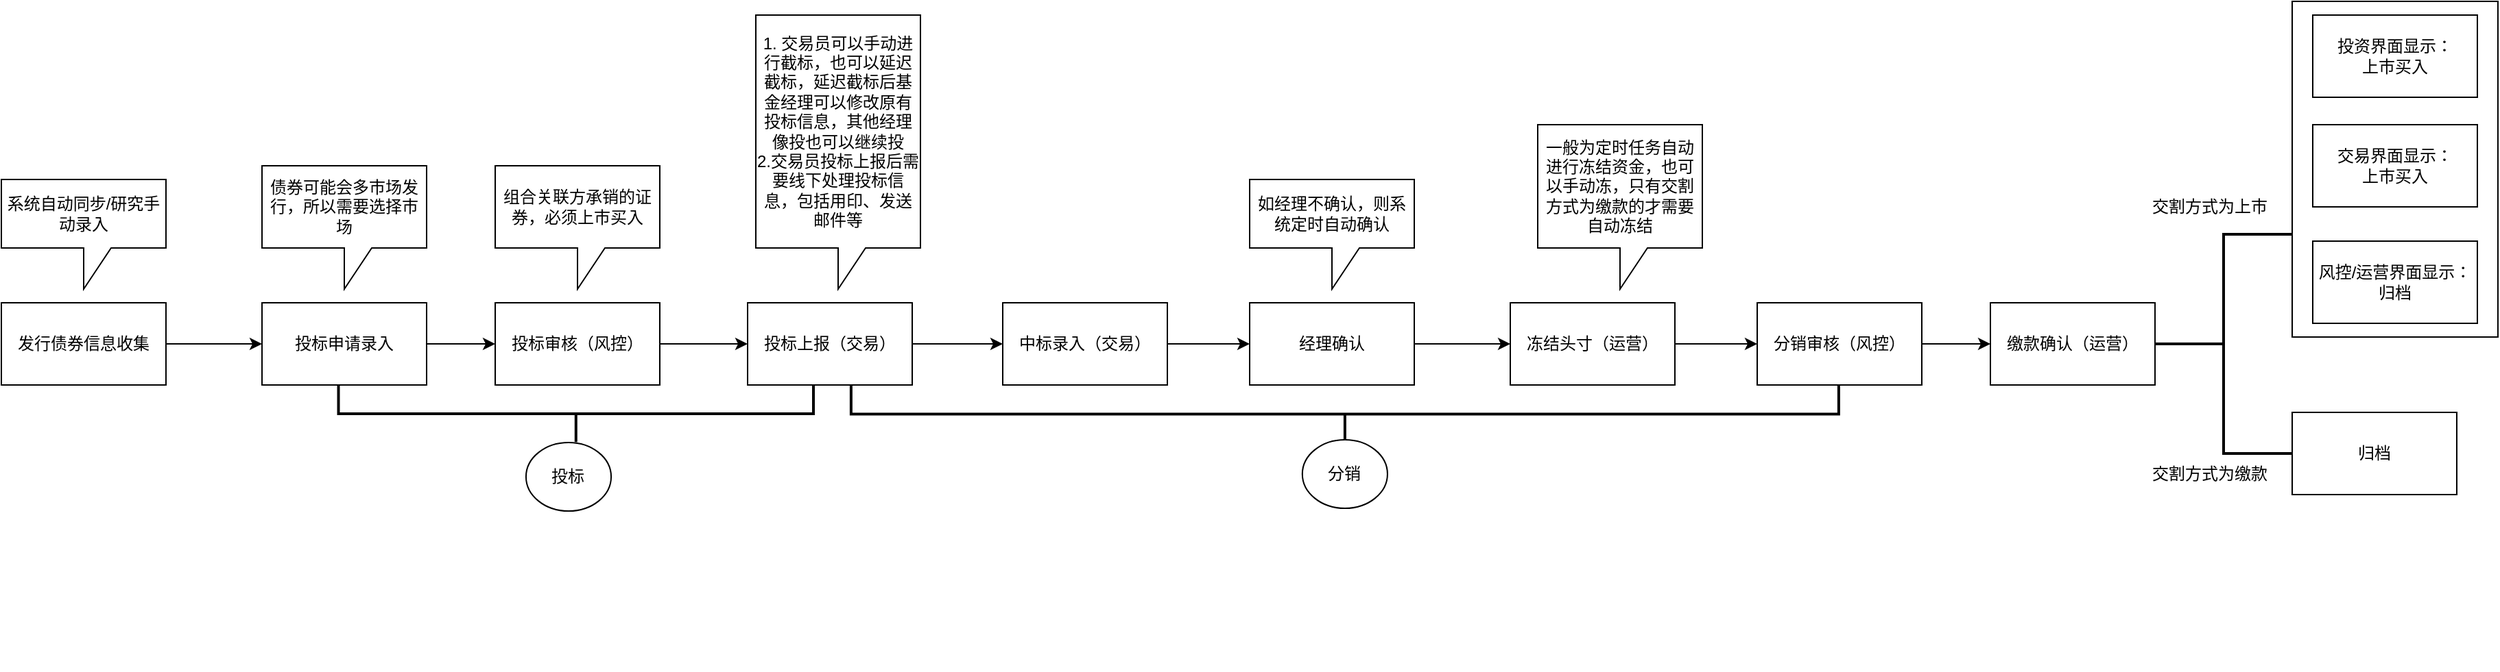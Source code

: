 <mxfile version="21.6.5" type="github">
  <diagram name="Page-1" id="9l_n-vJ5dFMjZLFDEs7Z">
    <mxGraphModel dx="3267" dy="1315" grid="1" gridSize="10" guides="1" tooltips="1" connect="1" arrows="1" fold="1" page="1" pageScale="1" pageWidth="827" pageHeight="1169" math="0" shadow="0">
      <root>
        <mxCell id="0" />
        <mxCell id="1" parent="0" />
        <mxCell id="hEPiWNOAB4XM48eltgoP-20" style="edgeStyle=orthogonalEdgeStyle;rounded=0;orthogonalLoop=1;jettySize=auto;html=1;entryX=0;entryY=0.5;entryDx=0;entryDy=0;" parent="1" source="hEPiWNOAB4XM48eltgoP-1" target="hEPiWNOAB4XM48eltgoP-2" edge="1">
          <mxGeometry relative="1" as="geometry" />
        </mxCell>
        <mxCell id="hEPiWNOAB4XM48eltgoP-1" value="投标申请录入" style="rounded=0;whiteSpace=wrap;html=1;" parent="1" vertex="1">
          <mxGeometry x="60" y="350" width="120" height="60" as="geometry" />
        </mxCell>
        <mxCell id="hEPiWNOAB4XM48eltgoP-21" style="edgeStyle=orthogonalEdgeStyle;rounded=0;orthogonalLoop=1;jettySize=auto;html=1;entryX=0;entryY=0.5;entryDx=0;entryDy=0;" parent="1" source="hEPiWNOAB4XM48eltgoP-2" target="hEPiWNOAB4XM48eltgoP-5" edge="1">
          <mxGeometry relative="1" as="geometry" />
        </mxCell>
        <mxCell id="hEPiWNOAB4XM48eltgoP-2" value="投标审核（风控）" style="rounded=0;whiteSpace=wrap;html=1;" parent="1" vertex="1">
          <mxGeometry x="230" y="350" width="120" height="60" as="geometry" />
        </mxCell>
        <mxCell id="hEPiWNOAB4XM48eltgoP-23" style="edgeStyle=orthogonalEdgeStyle;rounded=0;orthogonalLoop=1;jettySize=auto;html=1;" parent="1" source="hEPiWNOAB4XM48eltgoP-5" target="hEPiWNOAB4XM48eltgoP-6" edge="1">
          <mxGeometry relative="1" as="geometry" />
        </mxCell>
        <mxCell id="hEPiWNOAB4XM48eltgoP-5" value="投标上报（交易）" style="rounded=0;whiteSpace=wrap;html=1;" parent="1" vertex="1">
          <mxGeometry x="414" y="350" width="120" height="60" as="geometry" />
        </mxCell>
        <mxCell id="hEPiWNOAB4XM48eltgoP-24" style="edgeStyle=orthogonalEdgeStyle;rounded=0;orthogonalLoop=1;jettySize=auto;html=1;entryX=0;entryY=0.5;entryDx=0;entryDy=0;" parent="1" source="hEPiWNOAB4XM48eltgoP-6" target="hEPiWNOAB4XM48eltgoP-7" edge="1">
          <mxGeometry relative="1" as="geometry" />
        </mxCell>
        <mxCell id="hEPiWNOAB4XM48eltgoP-6" value="中标录入（交易）" style="rounded=0;whiteSpace=wrap;html=1;" parent="1" vertex="1">
          <mxGeometry x="600" y="350" width="120" height="60" as="geometry" />
        </mxCell>
        <mxCell id="hEPiWNOAB4XM48eltgoP-25" style="edgeStyle=orthogonalEdgeStyle;rounded=0;orthogonalLoop=1;jettySize=auto;html=1;entryX=0;entryY=0.5;entryDx=0;entryDy=0;" parent="1" source="hEPiWNOAB4XM48eltgoP-7" target="hEPiWNOAB4XM48eltgoP-8" edge="1">
          <mxGeometry relative="1" as="geometry" />
        </mxCell>
        <mxCell id="hEPiWNOAB4XM48eltgoP-7" value="经理确认" style="rounded=0;whiteSpace=wrap;html=1;" parent="1" vertex="1">
          <mxGeometry x="780" y="350" width="120" height="60" as="geometry" />
        </mxCell>
        <mxCell id="hEPiWNOAB4XM48eltgoP-26" style="edgeStyle=orthogonalEdgeStyle;rounded=0;orthogonalLoop=1;jettySize=auto;html=1;entryX=0;entryY=0.5;entryDx=0;entryDy=0;" parent="1" source="hEPiWNOAB4XM48eltgoP-8" target="hEPiWNOAB4XM48eltgoP-9" edge="1">
          <mxGeometry relative="1" as="geometry" />
        </mxCell>
        <mxCell id="hEPiWNOAB4XM48eltgoP-8" value="冻结头寸（运营）" style="rounded=0;whiteSpace=wrap;html=1;" parent="1" vertex="1">
          <mxGeometry x="970" y="350" width="120" height="60" as="geometry" />
        </mxCell>
        <mxCell id="hEPiWNOAB4XM48eltgoP-27" style="edgeStyle=orthogonalEdgeStyle;rounded=0;orthogonalLoop=1;jettySize=auto;html=1;entryX=0;entryY=0.5;entryDx=0;entryDy=0;" parent="1" source="hEPiWNOAB4XM48eltgoP-9" target="hEPiWNOAB4XM48eltgoP-10" edge="1">
          <mxGeometry relative="1" as="geometry" />
        </mxCell>
        <mxCell id="hEPiWNOAB4XM48eltgoP-9" value="分销审核（风控）" style="rounded=0;whiteSpace=wrap;html=1;" parent="1" vertex="1">
          <mxGeometry x="1150" y="350" width="120" height="60" as="geometry" />
        </mxCell>
        <mxCell id="hEPiWNOAB4XM48eltgoP-10" value="缴款确认（运营）" style="rounded=0;whiteSpace=wrap;html=1;" parent="1" vertex="1">
          <mxGeometry x="1320" y="350" width="120" height="60" as="geometry" />
        </mxCell>
        <mxCell id="hEPiWNOAB4XM48eltgoP-17" value="" style="group" parent="1" vertex="1" connectable="0">
          <mxGeometry x="109" y="406" width="331" height="212.5" as="geometry" />
        </mxCell>
        <mxCell id="hEPiWNOAB4XM48eltgoP-14" value="" style="strokeWidth=2;html=1;shape=mxgraph.flowchart.annotation_2;align=left;labelPosition=right;pointerEvents=1;rotation=-90;" parent="hEPiWNOAB4XM48eltgoP-17" vertex="1">
          <mxGeometry x="159.19" y="-148.12" width="41.38" height="346.25" as="geometry" />
        </mxCell>
        <mxCell id="hEPiWNOAB4XM48eltgoP-16" value="投标" style="ellipse;whiteSpace=wrap;html=1;" parent="hEPiWNOAB4XM48eltgoP-17" vertex="1">
          <mxGeometry x="143.469" y="46" width="62.062" height="50" as="geometry" />
        </mxCell>
        <mxCell id="hEPiWNOAB4XM48eltgoP-18" value="" style="strokeWidth=2;html=1;shape=mxgraph.flowchart.annotation_2;align=left;labelPosition=right;pointerEvents=1;rotation=-90;" parent="1" vertex="1">
          <mxGeometry x="828.75" y="71.25" width="41.38" height="720" as="geometry" />
        </mxCell>
        <mxCell id="hEPiWNOAB4XM48eltgoP-19" value="分销" style="ellipse;whiteSpace=wrap;html=1;" parent="1" vertex="1">
          <mxGeometry x="818.409" y="450" width="62.062" height="50" as="geometry" />
        </mxCell>
        <mxCell id="M6cpoT_YFVFPnxx10Tcq-2" style="edgeStyle=orthogonalEdgeStyle;rounded=0;orthogonalLoop=1;jettySize=auto;html=1;" edge="1" parent="1" source="M6cpoT_YFVFPnxx10Tcq-1" target="hEPiWNOAB4XM48eltgoP-1">
          <mxGeometry relative="1" as="geometry" />
        </mxCell>
        <mxCell id="M6cpoT_YFVFPnxx10Tcq-1" value="发行债券信息收集&lt;br&gt;" style="rounded=0;whiteSpace=wrap;html=1;" vertex="1" parent="1">
          <mxGeometry x="-130" y="350" width="120" height="60" as="geometry" />
        </mxCell>
        <mxCell id="M6cpoT_YFVFPnxx10Tcq-3" value="如经理不确认，则系统定时自动确认" style="shape=callout;whiteSpace=wrap;html=1;perimeter=calloutPerimeter;" vertex="1" parent="1">
          <mxGeometry x="780" y="260" width="120" height="80" as="geometry" />
        </mxCell>
        <mxCell id="M6cpoT_YFVFPnxx10Tcq-4" value="系统自动同步/研究手动录入" style="shape=callout;whiteSpace=wrap;html=1;perimeter=calloutPerimeter;" vertex="1" parent="1">
          <mxGeometry x="-130" y="260" width="120" height="80" as="geometry" />
        </mxCell>
        <mxCell id="M6cpoT_YFVFPnxx10Tcq-5" value="1. 交易员可以手动进行截标，也可以延迟截标，延迟截标后基金经理可以修改原有投标信息，其他经理像投也可以继续投&lt;br&gt;2.交易员投标上报后需要线下处理投标信息，包括用印、发送邮件等" style="shape=callout;whiteSpace=wrap;html=1;perimeter=calloutPerimeter;" vertex="1" parent="1">
          <mxGeometry x="420" y="140" width="120" height="200" as="geometry" />
        </mxCell>
        <mxCell id="M6cpoT_YFVFPnxx10Tcq-6" value="一般为定时任务自动进行冻结资金，也可以手动冻，只有交割方式为缴款的才需要自动冻结" style="shape=callout;whiteSpace=wrap;html=1;perimeter=calloutPerimeter;" vertex="1" parent="1">
          <mxGeometry x="990" y="220" width="120" height="120" as="geometry" />
        </mxCell>
        <mxCell id="M6cpoT_YFVFPnxx10Tcq-7" value="债券可能会多市场发行，所以需要选择市场" style="shape=callout;whiteSpace=wrap;html=1;perimeter=calloutPerimeter;" vertex="1" parent="1">
          <mxGeometry x="60" y="250" width="120" height="90" as="geometry" />
        </mxCell>
        <mxCell id="M6cpoT_YFVFPnxx10Tcq-8" value="组合关联方承销的证券，必须上市买入" style="shape=callout;whiteSpace=wrap;html=1;perimeter=calloutPerimeter;" vertex="1" parent="1">
          <mxGeometry x="230" y="250" width="120" height="90" as="geometry" />
        </mxCell>
        <mxCell id="M6cpoT_YFVFPnxx10Tcq-9" value="" style="strokeWidth=2;html=1;shape=mxgraph.flowchart.annotation_2;align=left;labelPosition=right;pointerEvents=1;" vertex="1" parent="1">
          <mxGeometry x="1440" y="300" width="100" height="160" as="geometry" />
        </mxCell>
        <mxCell id="M6cpoT_YFVFPnxx10Tcq-11" value="归档" style="rounded=0;whiteSpace=wrap;html=1;" vertex="1" parent="1">
          <mxGeometry x="1540" y="430" width="120" height="60" as="geometry" />
        </mxCell>
        <mxCell id="M6cpoT_YFVFPnxx10Tcq-12" value="交割方式为上市" style="text;html=1;strokeColor=none;fillColor=none;align=center;verticalAlign=middle;whiteSpace=wrap;rounded=0;" vertex="1" parent="1">
          <mxGeometry x="1410" y="265" width="140" height="30" as="geometry" />
        </mxCell>
        <mxCell id="M6cpoT_YFVFPnxx10Tcq-13" value="交割方式为缴款" style="text;html=1;strokeColor=none;fillColor=none;align=center;verticalAlign=middle;whiteSpace=wrap;rounded=0;" vertex="1" parent="1">
          <mxGeometry x="1410" y="460" width="140" height="30" as="geometry" />
        </mxCell>
        <mxCell id="M6cpoT_YFVFPnxx10Tcq-14" value="" style="rounded=0;whiteSpace=wrap;html=1;" vertex="1" parent="1">
          <mxGeometry x="1540" y="130" width="150" height="245" as="geometry" />
        </mxCell>
        <mxCell id="M6cpoT_YFVFPnxx10Tcq-10" value="投资界面显示：&lt;br&gt;上市买入" style="rounded=0;whiteSpace=wrap;html=1;" vertex="1" parent="1">
          <mxGeometry x="1555" y="140" width="120" height="60" as="geometry" />
        </mxCell>
        <mxCell id="M6cpoT_YFVFPnxx10Tcq-15" value="风控/运营界面显示：&lt;br&gt;归档" style="rounded=0;whiteSpace=wrap;html=1;" vertex="1" parent="1">
          <mxGeometry x="1555" y="305" width="120" height="60" as="geometry" />
        </mxCell>
        <mxCell id="M6cpoT_YFVFPnxx10Tcq-16" value="交易界面显示：&lt;br&gt;上市买入" style="rounded=0;whiteSpace=wrap;html=1;" vertex="1" parent="1">
          <mxGeometry x="1555" y="220" width="120" height="60" as="geometry" />
        </mxCell>
      </root>
    </mxGraphModel>
  </diagram>
</mxfile>
